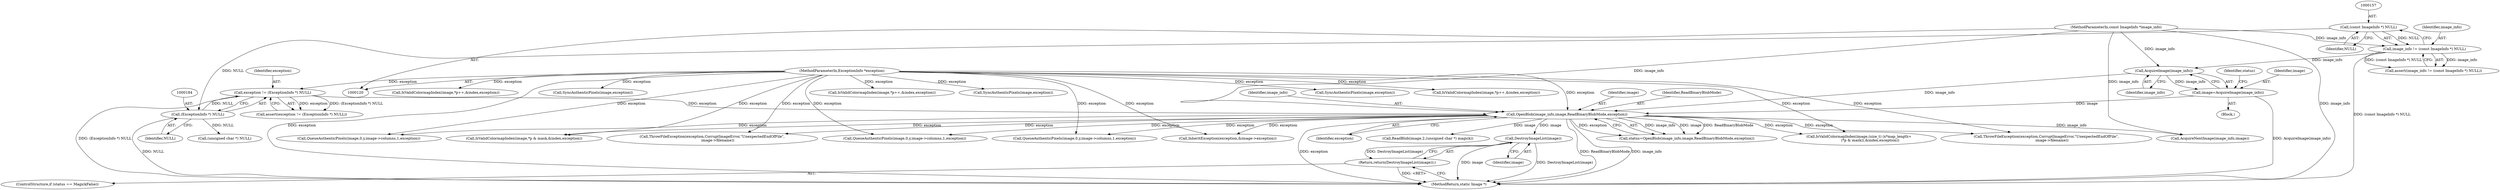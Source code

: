 digraph "0_ImageMagick_3e9165285eda6e1bb71172031d3048b51bb443a4@pointer" {
"1000208" [label="(Call,DestroyImageList(image))"];
"1000198" [label="(Call,OpenBlob(image_info,image,ReadBinaryBlobMode,exception))"];
"1000194" [label="(Call,AcquireImage(image_info))"];
"1000154" [label="(Call,image_info != (const ImageInfo *) NULL)"];
"1000121" [label="(MethodParameterIn,const ImageInfo *image_info)"];
"1000156" [label="(Call,(const ImageInfo *) NULL)"];
"1000192" [label="(Call,image=AcquireImage(image_info))"];
"1000181" [label="(Call,exception != (ExceptionInfo *) NULL)"];
"1000122" [label="(MethodParameterIn,ExceptionInfo *exception)"];
"1000183" [label="(Call,(ExceptionInfo *) NULL)"];
"1000207" [label="(Return,return(DestroyImageList(image));)"];
"1000121" [label="(MethodParameterIn,const ImageInfo *image_info)"];
"1000193" [label="(Identifier,image)"];
"1000195" [label="(Identifier,image_info)"];
"1000600" [label="(Call,InheritException(exception,&image->exception))"];
"1000208" [label="(Call,DestroyImageList(image))"];
"1000153" [label="(Call,assert(image_info != (const ImageInfo *) NULL))"];
"1000185" [label="(Identifier,NULL)"];
"1000411" [label="(Call,ThrowFileException(exception,CorruptImageError,\"UnexpectedEndOfFile\",\n          image->filename))"];
"1001719" [label="(Call,IsValidColormapIndex(image,*p++,&index,exception))"];
"1000158" [label="(Identifier,NULL)"];
"1000183" [label="(Call,(ExceptionInfo *) NULL)"];
"1001589" [label="(Call,SyncAuthenticPixels(image,exception))"];
"1000201" [label="(Identifier,ReadBinaryBlobMode)"];
"1000180" [label="(Call,assert(exception != (ExceptionInfo *) NULL))"];
"1001547" [label="(Call,QueueAuthenticPixels(image,0,y,image->columns,1,exception))"];
"1000196" [label="(Call,status=OpenBlob(image_info,image,ReadBinaryBlobMode,exception))"];
"1000202" [label="(Identifier,exception)"];
"1001829" [label="(Call,ThrowFileException(exception,CorruptImageError,\"UnexpectedEndOfFile\",\n          image->filename))"];
"1000122" [label="(MethodParameterIn,ExceptionInfo *exception)"];
"1000194" [label="(Call,AcquireImage(image_info))"];
"1001160" [label="(Call,IsValidColormapIndex(image,*p & mask,&index,exception))"];
"1000198" [label="(Call,OpenBlob(image_info,image,ReadBinaryBlobMode,exception))"];
"1001641" [label="(Call,QueueAuthenticPixels(image,0,y,image->columns,1,exception))"];
"1000199" [label="(Identifier,image_info)"];
"1000156" [label="(Call,(const ImageInfo *) NULL)"];
"1001696" [label="(Call,IsValidColormapIndex(image,*p++,&index,exception))"];
"1000209" [label="(Identifier,image)"];
"1000200" [label="(Identifier,image)"];
"1000212" [label="(Call,ReadBlob(image,2,(unsigned char *) magick))"];
"1000181" [label="(Call,exception != (ExceptionInfo *) NULL)"];
"1000197" [label="(Identifier,status)"];
"1000421" [label="(Call,(unsigned char *) NULL)"];
"1001215" [label="(Call,IsValidColormapIndex(image,(size_t) (x*map_length+\n                    (*p & mask)),&index,exception))"];
"1001936" [label="(MethodReturn,static Image *)"];
"1000154" [label="(Call,image_info != (const ImageInfo *) NULL)"];
"1000155" [label="(Identifier,image_info)"];
"1000123" [label="(Block,)"];
"1000182" [label="(Identifier,exception)"];
"1000203" [label="(ControlStructure,if (status == MagickFalse))"];
"1001759" [label="(Call,SyncAuthenticPixels(image,exception))"];
"1001882" [label="(Call,AcquireNextImage(image_info,image))"];
"1001292" [label="(Call,QueueAuthenticPixels(image,0,y,image->columns,1,exception))"];
"1001356" [label="(Call,SyncAuthenticPixels(image,exception))"];
"1000192" [label="(Call,image=AcquireImage(image_info))"];
"1000207" [label="(Return,return(DestroyImageList(image));)"];
"1001673" [label="(Call,IsValidColormapIndex(image,*p++,&index,exception))"];
"1000208" -> "1000207"  [label="AST: "];
"1000208" -> "1000209"  [label="CFG: "];
"1000209" -> "1000208"  [label="AST: "];
"1000207" -> "1000208"  [label="CFG: "];
"1000208" -> "1001936"  [label="DDG: image"];
"1000208" -> "1001936"  [label="DDG: DestroyImageList(image)"];
"1000208" -> "1000207"  [label="DDG: DestroyImageList(image)"];
"1000198" -> "1000208"  [label="DDG: image"];
"1000198" -> "1000196"  [label="AST: "];
"1000198" -> "1000202"  [label="CFG: "];
"1000199" -> "1000198"  [label="AST: "];
"1000200" -> "1000198"  [label="AST: "];
"1000201" -> "1000198"  [label="AST: "];
"1000202" -> "1000198"  [label="AST: "];
"1000196" -> "1000198"  [label="CFG: "];
"1000198" -> "1001936"  [label="DDG: ReadBinaryBlobMode"];
"1000198" -> "1001936"  [label="DDG: image_info"];
"1000198" -> "1001936"  [label="DDG: exception"];
"1000198" -> "1000196"  [label="DDG: image_info"];
"1000198" -> "1000196"  [label="DDG: image"];
"1000198" -> "1000196"  [label="DDG: ReadBinaryBlobMode"];
"1000198" -> "1000196"  [label="DDG: exception"];
"1000194" -> "1000198"  [label="DDG: image_info"];
"1000121" -> "1000198"  [label="DDG: image_info"];
"1000192" -> "1000198"  [label="DDG: image"];
"1000181" -> "1000198"  [label="DDG: exception"];
"1000122" -> "1000198"  [label="DDG: exception"];
"1000198" -> "1000212"  [label="DDG: image"];
"1000198" -> "1000411"  [label="DDG: exception"];
"1000198" -> "1000600"  [label="DDG: exception"];
"1000198" -> "1001160"  [label="DDG: exception"];
"1000198" -> "1001215"  [label="DDG: exception"];
"1000198" -> "1001292"  [label="DDG: exception"];
"1000198" -> "1001547"  [label="DDG: exception"];
"1000198" -> "1001641"  [label="DDG: exception"];
"1000198" -> "1001829"  [label="DDG: exception"];
"1000198" -> "1001882"  [label="DDG: image_info"];
"1000194" -> "1000192"  [label="AST: "];
"1000194" -> "1000195"  [label="CFG: "];
"1000195" -> "1000194"  [label="AST: "];
"1000192" -> "1000194"  [label="CFG: "];
"1000194" -> "1000192"  [label="DDG: image_info"];
"1000154" -> "1000194"  [label="DDG: image_info"];
"1000121" -> "1000194"  [label="DDG: image_info"];
"1000154" -> "1000153"  [label="AST: "];
"1000154" -> "1000156"  [label="CFG: "];
"1000155" -> "1000154"  [label="AST: "];
"1000156" -> "1000154"  [label="AST: "];
"1000153" -> "1000154"  [label="CFG: "];
"1000154" -> "1001936"  [label="DDG: (const ImageInfo *) NULL"];
"1000154" -> "1000153"  [label="DDG: image_info"];
"1000154" -> "1000153"  [label="DDG: (const ImageInfo *) NULL"];
"1000121" -> "1000154"  [label="DDG: image_info"];
"1000156" -> "1000154"  [label="DDG: NULL"];
"1000121" -> "1000120"  [label="AST: "];
"1000121" -> "1001936"  [label="DDG: image_info"];
"1000121" -> "1001882"  [label="DDG: image_info"];
"1000156" -> "1000158"  [label="CFG: "];
"1000157" -> "1000156"  [label="AST: "];
"1000158" -> "1000156"  [label="AST: "];
"1000156" -> "1000183"  [label="DDG: NULL"];
"1000192" -> "1000123"  [label="AST: "];
"1000193" -> "1000192"  [label="AST: "];
"1000197" -> "1000192"  [label="CFG: "];
"1000192" -> "1001936"  [label="DDG: AcquireImage(image_info)"];
"1000181" -> "1000180"  [label="AST: "];
"1000181" -> "1000183"  [label="CFG: "];
"1000182" -> "1000181"  [label="AST: "];
"1000183" -> "1000181"  [label="AST: "];
"1000180" -> "1000181"  [label="CFG: "];
"1000181" -> "1001936"  [label="DDG: (ExceptionInfo *) NULL"];
"1000181" -> "1000180"  [label="DDG: exception"];
"1000181" -> "1000180"  [label="DDG: (ExceptionInfo *) NULL"];
"1000122" -> "1000181"  [label="DDG: exception"];
"1000183" -> "1000181"  [label="DDG: NULL"];
"1000122" -> "1000120"  [label="AST: "];
"1000122" -> "1001936"  [label="DDG: exception"];
"1000122" -> "1000411"  [label="DDG: exception"];
"1000122" -> "1000600"  [label="DDG: exception"];
"1000122" -> "1001160"  [label="DDG: exception"];
"1000122" -> "1001215"  [label="DDG: exception"];
"1000122" -> "1001292"  [label="DDG: exception"];
"1000122" -> "1001356"  [label="DDG: exception"];
"1000122" -> "1001547"  [label="DDG: exception"];
"1000122" -> "1001589"  [label="DDG: exception"];
"1000122" -> "1001641"  [label="DDG: exception"];
"1000122" -> "1001673"  [label="DDG: exception"];
"1000122" -> "1001696"  [label="DDG: exception"];
"1000122" -> "1001719"  [label="DDG: exception"];
"1000122" -> "1001759"  [label="DDG: exception"];
"1000122" -> "1001829"  [label="DDG: exception"];
"1000183" -> "1000185"  [label="CFG: "];
"1000184" -> "1000183"  [label="AST: "];
"1000185" -> "1000183"  [label="AST: "];
"1000183" -> "1001936"  [label="DDG: NULL"];
"1000183" -> "1000421"  [label="DDG: NULL"];
"1000207" -> "1000203"  [label="AST: "];
"1001936" -> "1000207"  [label="CFG: "];
"1000207" -> "1001936"  [label="DDG: <RET>"];
}
